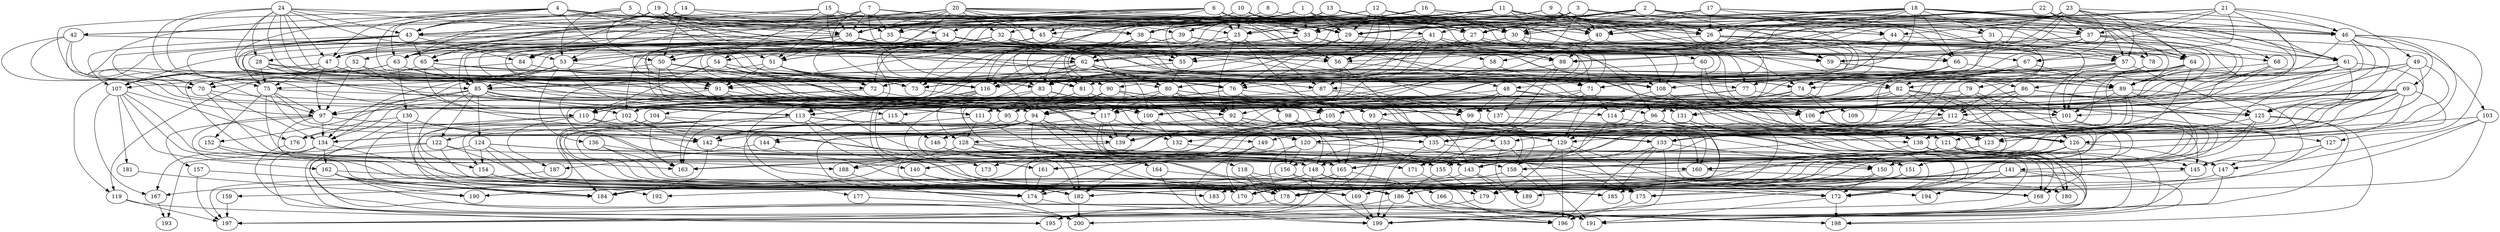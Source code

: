 // DAG automatically generated by daggen at Wed Apr 12 12:23:29 2017
// ./daggen --dot -n 200 --jump=3 --fat=0.6 --regularity=0.4 --density=0.4 
digraph G {
  1 [size="782757789696", alpha="0.06"]
  1 -> 27 [size ="679477248"]
  1 -> 28 [size ="679477248"]
  1 -> 29 [size ="679477248"]
  1 -> 30 [size ="679477248"]
  1 -> 33 [size ="679477248"]
  1 -> 38 [size ="679477248"]
  1 -> 39 [size ="679477248"]
  1 -> 44 [size ="679477248"]
  1 -> 46 [size ="679477248"]
  1 -> 47 [size ="679477248"]
  1 -> 75 [size ="679477248"]
  1 -> 82 [size ="679477248"]
  2 [size="8589934592", alpha="0.04"]
  2 -> 27 [size ="33554432"]
  2 -> 29 [size ="33554432"]
  2 -> 29 [size ="33554432"]
  2 -> 30 [size ="33554432"]
  2 -> 33 [size ="33554432"]
  2 -> 36 [size ="33554432"]
  2 -> 37 [size ="33554432"]
  2 -> 46 [size ="33554432"]
  2 -> 66 [size ="33554432"]
  2 -> 72 [size ="33554432"]
  2 -> 74 [size ="33554432"]
  2 -> 87 [size ="33554432"]
  3 [size="8589934592", alpha="0.12"]
  3 -> 26 [size ="33554432"]
  3 -> 27 [size ="33554432"]
  3 -> 29 [size ="33554432"]
  3 -> 30 [size ="33554432"]
  3 -> 33 [size ="33554432"]
  3 -> 40 [size ="33554432"]
  3 -> 43 [size ="33554432"]
  3 -> 58 [size ="33554432"]
  3 -> 63 [size ="33554432"]
  3 -> 64 [size ="33554432"]
  3 -> 89 [size ="33554432"]
  4 [size="177158859216", alpha="0.09"]
  4 -> 25 [size ="134217728"]
  4 -> 27 [size ="134217728"]
  4 -> 33 [size ="134217728"]
  4 -> 34 [size ="134217728"]
  4 -> 43 [size ="134217728"]
  4 -> 47 [size ="134217728"]
  4 -> 50 [size ="134217728"]
  4 -> 56 [size ="134217728"]
  4 -> 62 [size ="134217728"]
  4 -> 63 [size ="134217728"]
  4 -> 70 [size ="134217728"]
  4 -> 72 [size ="134217728"]
  4 -> 81 [size ="134217728"]
  5 [size="8252010320", alpha="0.04"]
  5 -> 36 [size ="134217728"]
  5 -> 38 [size ="134217728"]
  5 -> 42 [size ="134217728"]
  5 -> 43 [size ="134217728"]
  5 -> 53 [size ="134217728"]
  5 -> 67 [size ="134217728"]
  5 -> 71 [size ="134217728"]
  6 [size="68719476736", alpha="0.06"]
  6 -> 25 [size ="134217728"]
  6 -> 26 [size ="134217728"]
  6 -> 30 [size ="134217728"]
  6 -> 34 [size ="134217728"]
  6 -> 36 [size ="134217728"]
  6 -> 43 [size ="134217728"]
  6 -> 51 [size ="134217728"]
  6 -> 56 [size ="134217728"]
  6 -> 57 [size ="134217728"]
  6 -> 60 [size ="134217728"]
  6 -> 81 [size ="134217728"]
  7 [size="38288017012", alpha="0.12"]
  7 -> 30 [size ="75497472"]
  7 -> 33 [size ="75497472"]
  7 -> 35 [size ="75497472"]
  7 -> 36 [size ="75497472"]
  7 -> 39 [size ="75497472"]
  7 -> 40 [size ="75497472"]
  7 -> 51 [size ="75497472"]
  7 -> 70 [size ="75497472"]
  7 -> 73 [size ="75497472"]
  7 -> 81 [size ="75497472"]
  7 -> 90 [size ="75497472"]
  8 [size="8589934592", alpha="0.18"]
  8 -> 40 [size ="33554432"]
  8 -> 55 [size ="33554432"]
  8 -> 83 [size ="33554432"]
  9 [size="15160473258", alpha="0.11"]
  9 -> 25 [size ="301989888"]
  9 -> 26 [size ="301989888"]
  9 -> 31 [size ="301989888"]
  9 -> 32 [size ="301989888"]
  9 -> 40 [size ="301989888"]
  9 -> 48 [size ="301989888"]
  9 -> 59 [size ="301989888"]
  9 -> 66 [size ="301989888"]
  9 -> 73 [size ="301989888"]
  9 -> 91 [size ="301989888"]
  10 [size="15455862662", alpha="0.19"]
  10 -> 25 [size ="679477248"]
  10 -> 26 [size ="679477248"]
  10 -> 27 [size ="679477248"]
  10 -> 29 [size ="679477248"]
  10 -> 33 [size ="679477248"]
  10 -> 35 [size ="679477248"]
  10 -> 45 [size ="679477248"]
  10 -> 51 [size ="679477248"]
  11 [size="1073741824000", alpha="0.04"]
  11 -> 25 [size ="838860800"]
  11 -> 26 [size ="838860800"]
  11 -> 33 [size ="838860800"]
  11 -> 40 [size ="838860800"]
  11 -> 44 [size ="838860800"]
  11 -> 45 [size ="838860800"]
  11 -> 56 [size ="838860800"]
  11 -> 57 [size ="838860800"]
  11 -> 61 [size ="838860800"]
  11 -> 63 [size ="838860800"]
  11 -> 65 [size ="838860800"]
  11 -> 87 [size ="838860800"]
  12 [size="131054167296", alpha="0.11"]
  12 -> 29 [size ="134217728"]
  12 -> 36 [size ="134217728"]
  12 -> 37 [size ="134217728"]
  12 -> 56 [size ="134217728"]
  12 -> 59 [size ="134217728"]
  12 -> 75 [size ="134217728"]
  12 -> 76 [size ="134217728"]
  12 -> 77 [size ="134217728"]
  12 -> 83 [size ="134217728"]
  12 -> 84 [size ="134217728"]
  13 [size="3337357876", alpha="0.15"]
  13 -> 25 [size ="301989888"]
  13 -> 27 [size ="301989888"]
  13 -> 30 [size ="301989888"]
  13 -> 36 [size ="301989888"]
  13 -> 39 [size ="301989888"]
  13 -> 46 [size ="301989888"]
  13 -> 81 [size ="301989888"]
  13 -> 83 [size ="301989888"]
  14 [size="890861696762", alpha="0.03"]
  14 -> 30 [size ="838860800"]
  14 -> 36 [size ="838860800"]
  14 -> 50 [size ="838860800"]
  14 -> 53 [size ="838860800"]
  14 -> 63 [size ="838860800"]
  15 [size="782757789696", alpha="0.18"]
  15 -> 29 [size ="679477248"]
  15 -> 35 [size ="679477248"]
  15 -> 36 [size ="679477248"]
  15 -> 42 [size ="679477248"]
  15 -> 47 [size ="679477248"]
  15 -> 54 [size ="679477248"]
  15 -> 55 [size ="679477248"]
  15 -> 61 [size ="679477248"]
  16 [size="28991029248", alpha="0.13"]
  16 -> 26 [size ="75497472"]
  16 -> 30 [size ="75497472"]
  16 -> 33 [size ="75497472"]
  16 -> 36 [size ="75497472"]
  16 -> 38 [size ="75497472"]
  16 -> 82 [size ="75497472"]
  17 [size="782757789696", alpha="0.15"]
  17 -> 26 [size ="679477248"]
  17 -> 27 [size ="679477248"]
  17 -> 38 [size ="679477248"]
  17 -> 40 [size ="679477248"]
  17 -> 44 [size ="679477248"]
  17 -> 61 [size ="679477248"]
  17 -> 64 [size ="679477248"]
  18 [size="190928942676", alpha="0.05"]
  18 -> 26 [size ="134217728"]
  18 -> 27 [size ="134217728"]
  18 -> 30 [size ="134217728"]
  18 -> 31 [size ="134217728"]
  18 -> 38 [size ="134217728"]
  18 -> 40 [size ="134217728"]
  18 -> 41 [size ="134217728"]
  18 -> 46 [size ="134217728"]
  18 -> 55 [size ="134217728"]
  18 -> 57 [size ="134217728"]
  18 -> 64 [size ="134217728"]
  18 -> 66 [size ="134217728"]
  18 -> 68 [size ="134217728"]
  18 -> 70 [size ="134217728"]
  18 -> 78 [size ="134217728"]
  18 -> 88 [size ="134217728"]
  18 -> 89 [size ="134217728"]
  19 [size="97952994171", alpha="0.13"]
  19 -> 29 [size ="209715200"]
  19 -> 38 [size ="209715200"]
  19 -> 43 [size ="209715200"]
  19 -> 45 [size ="209715200"]
  19 -> 51 [size ="209715200"]
  19 -> 63 [size ="209715200"]
  19 -> 65 [size ="209715200"]
  19 -> 66 [size ="209715200"]
  19 -> 74 [size ="209715200"]
  19 -> 80 [size ="209715200"]
  19 -> 83 [size ="209715200"]
  19 -> 84 [size ="209715200"]
  20 [size="7179159896", alpha="0.06"]
  20 -> 29 [size ="679477248"]
  20 -> 32 [size ="679477248"]
  20 -> 33 [size ="679477248"]
  20 -> 35 [size ="679477248"]
  20 -> 36 [size ="679477248"]
  20 -> 38 [size ="679477248"]
  20 -> 41 [size ="679477248"]
  20 -> 43 [size ="679477248"]
  20 -> 45 [size ="679477248"]
  20 -> 47 [size ="679477248"]
  20 -> 50 [size ="679477248"]
  20 -> 65 [size ="679477248"]
  21 [size="8589934592", alpha="0.01"]
  21 -> 37 [size ="33554432"]
  21 -> 40 [size ="33554432"]
  21 -> 46 [size ="33554432"]
  21 -> 49 [size ="33554432"]
  21 -> 55 [size ="33554432"]
  21 -> 59 [size ="33554432"]
  21 -> 65 [size ="33554432"]
  21 -> 67 [size ="33554432"]
  21 -> 74 [size ="33554432"]
  22 [size="5294858848", alpha="0.07"]
  22 -> 30 [size ="301989888"]
  22 -> 37 [size ="301989888"]
  22 -> 46 [size ="301989888"]
  22 -> 47 [size ="301989888"]
  22 -> 50 [size ="301989888"]
  22 -> 57 [size ="301989888"]
  22 -> 61 [size ="301989888"]
  23 [size="231928233984", alpha="0.14"]
  23 -> 44 [size ="301989888"]
  23 -> 46 [size ="301989888"]
  23 -> 55 [size ="301989888"]
  23 -> 59 [size ="301989888"]
  23 -> 61 [size ="301989888"]
  23 -> 62 [size ="301989888"]
  23 -> 64 [size ="301989888"]
  23 -> 67 [size ="301989888"]
  23 -> 85 [size ="301989888"]
  23 -> 88 [size ="301989888"]
  24 [size="7736302522", alpha="0.19"]
  24 -> 27 [size ="33554432"]
  24 -> 28 [size ="33554432"]
  24 -> 43 [size ="33554432"]
  24 -> 47 [size ="33554432"]
  24 -> 62 [size ="33554432"]
  24 -> 73 [size ="33554432"]
  24 -> 74 [size ="33554432"]
  24 -> 83 [size ="33554432"]
  24 -> 85 [size ="33554432"]
  24 -> 87 [size ="33554432"]
  24 -> 88 [size ="33554432"]
  24 -> 91 [size ="33554432"]
  25 [size="8589934592", alpha="0.07"]
  25 -> 87 [size ="33554432"]
  25 -> 92 [size ="33554432"]
  25 -> 105 [size ="33554432"]
  25 -> 106 [size ="33554432"]
  25 -> 116 [size ="33554432"]
  25 -> 117 [size ="33554432"]
  26 [size="231928233984", alpha="0.17"]
  26 -> 53 [size ="301989888"]
  26 -> 57 [size ="301989888"]
  26 -> 59 [size ="301989888"]
  26 -> 64 [size ="301989888"]
  26 -> 71 [size ="301989888"]
  26 -> 79 [size ="301989888"]
  26 -> 116 [size ="301989888"]
  27 [size="3087995276", alpha="0.07"]
  27 -> 59 [size ="301989888"]
  27 -> 71 [size ="301989888"]
  27 -> 85 [size ="301989888"]
  27 -> 91 [size ="301989888"]
  27 -> 102 [size ="301989888"]
  28 [size="8589934592", alpha="0.04"]
  28 -> 75 [size ="33554432"]
  28 -> 89 [size ="33554432"]
  28 -> 102 [size ="33554432"]
  28 -> 108 [size ="33554432"]
  28 -> 116 [size ="33554432"]
  29 [size="20224272409", alpha="0.04"]
  29 -> 55 [size ="411041792"]
  29 -> 76 [size ="411041792"]
  29 -> 83 [size ="411041792"]
  29 -> 88 [size ="411041792"]
  29 -> 108 [size ="411041792"]
  30 [size="26101230384", alpha="0.08"]
  30 -> 50 [size ="838860800"]
  30 -> 62 [size ="838860800"]
  30 -> 66 [size ="838860800"]
  30 -> 112 [size ="838860800"]
  30 -> 117 [size ="838860800"]
  31 [size="264863892037", alpha="0.08"]
  31 -> 53 [size ="209715200"]
  31 -> 68 [size ="209715200"]
  31 -> 80 [size ="209715200"]
  31 -> 101 [size ="209715200"]
  32 [size="782757789696", alpha="0.18"]
  32 -> 53 [size ="679477248"]
  32 -> 54 [size ="679477248"]
  32 -> 62 [size ="679477248"]
  32 -> 63 [size ="679477248"]
  32 -> 78 [size ="679477248"]
  32 -> 84 [size ="679477248"]
  32 -> 88 [size ="679477248"]
  32 -> 94 [size ="679477248"]
  32 -> 106 [size ="679477248"]
  32 -> 113 [size ="679477248"]
  33 [size="8357168229", alpha="0.10"]
  33 -> 48 [size ="33554432"]
  33 -> 62 [size ="33554432"]
  33 -> 71 [size ="33554432"]
  33 -> 96 [size ="33554432"]
  33 -> 107 [size ="33554432"]
  34 [size="296370502587", alpha="0.19"]
  34 -> 50 [size ="209715200"]
  34 -> 52 [size ="209715200"]
  34 -> 55 [size ="209715200"]
  34 -> 59 [size ="209715200"]
  34 -> 72 [size ="209715200"]
  34 -> 77 [size ="209715200"]
  34 -> 82 [size ="209715200"]
  34 -> 95 [size ="209715200"]
  34 -> 99 [size ="209715200"]
  34 -> 102 [size ="209715200"]
  34 -> 108 [size ="209715200"]
  35 [size="1073741824000", alpha="0.00"]
  35 -> 56 [size ="838860800"]
  35 -> 58 [size ="838860800"]
  35 -> 105 [size ="838860800"]
  35 -> 117 [size ="838860800"]
  36 [size="458275360835", alpha="0.04"]
  36 -> 51 [size ="301989888"]
  36 -> 64 [size ="301989888"]
  36 -> 76 [size ="301989888"]
  36 -> 85 [size ="301989888"]
  36 -> 91 [size ="301989888"]
  36 -> 99 [size ="301989888"]
  36 -> 100 [size ="301989888"]
  36 -> 101 [size ="301989888"]
  36 -> 102 [size ="301989888"]
  36 -> 107 [size ="301989888"]
  36 -> 111 [size ="301989888"]
  37 [size="16953442160", alpha="0.12"]
  37 -> 47 [size ="536870912"]
  37 -> 62 [size ="536870912"]
  37 -> 73 [size ="536870912"]
  37 -> 76 [size ="536870912"]
  37 -> 89 [size ="536870912"]
  37 -> 103 [size ="536870912"]
  37 -> 106 [size ="536870912"]
  38 [size="1062838327748", alpha="0.04"]
  38 -> 62 [size ="679477248"]
  38 -> 73 [size ="679477248"]
  38 -> 92 [size ="679477248"]
  38 -> 99 [size ="679477248"]
  38 -> 116 [size ="679477248"]
  39 [size="158950557324", alpha="0.10"]
  39 -> 56 [size ="536870912"]
  39 -> 88 [size ="536870912"]
  39 -> 104 [size ="536870912"]
  39 -> 108 [size ="536870912"]
  39 -> 116 [size ="536870912"]
  40 [size="231928233984", alpha="0.10"]
  40 -> 88 [size ="301989888"]
  40 -> 113 [size ="301989888"]
  40 -> 114 [size ="301989888"]
  40 -> 116 [size ="301989888"]
  41 [size="1524132079", alpha="0.09"]
  41 -> 50 [size ="33554432"]
  41 -> 72 [size ="33554432"]
  41 -> 74 [size ="33554432"]
  41 -> 83 [size ="33554432"]
  41 -> 88 [size ="33554432"]
  41 -> 94 [size ="33554432"]
  41 -> 97 [size ="33554432"]
  41 -> 108 [size ="33554432"]
  42 [size="202447149909", alpha="0.09"]
  42 -> 53 [size ="301989888"]
  42 -> 70 [size ="301989888"]
  42 -> 97 [size ="301989888"]
  42 -> 111 [size ="301989888"]
  42 -> 113 [size ="301989888"]
  43 [size="82110557194", alpha="0.13"]
  43 -> 59 [size ="75497472"]
  43 -> 65 [size ="75497472"]
  43 -> 75 [size ="75497472"]
  43 -> 84 [size ="75497472"]
  43 -> 97 [size ="75497472"]
  43 -> 107 [size ="75497472"]
  43 -> 110 [size ="75497472"]
  43 -> 113 [size ="75497472"]
  44 [size="18690128560", alpha="0.06"]
  44 -> 56 [size ="411041792"]
  44 -> 89 [size ="411041792"]
  44 -> 90 [size ="411041792"]
  44 -> 106 [size ="411041792"]
  45 [size="703875217", alpha="0.18"]
  45 -> 70 [size ="33554432"]
  45 -> 72 [size ="33554432"]
  45 -> 96 [size ="33554432"]
  46 [size="4175733345", alpha="0.17"]
  46 -> 69 [size ="75497472"]
  46 -> 95 [size ="75497472"]
  46 -> 101 [size ="75497472"]
  46 -> 106 [size ="75497472"]
  46 -> 125 [size ="75497472"]
  46 -> 126 [size ="75497472"]
  46 -> 127 [size ="75497472"]
  47 [size="1073741824000", alpha="0.08"]
  47 -> 75 [size ="838860800"]
  47 -> 92 [size ="838860800"]
  47 -> 95 [size ="838860800"]
  47 -> 97 [size ="838860800"]
  47 -> 101 [size ="838860800"]
  47 -> 107 [size ="838860800"]
  48 [size="694934755892", alpha="0.14"]
  48 -> 99 [size ="536870912"]
  48 -> 100 [size ="536870912"]
  48 -> 101 [size ="536870912"]
  48 -> 102 [size ="536870912"]
  48 -> 123 [size ="536870912"]
  48 -> 126 [size ="536870912"]
  48 -> 140 [size ="536870912"]
  49 [size="12798913325", alpha="0.19"]
  49 -> 73 [size ="209715200"]
  49 -> 93 [size ="209715200"]
  49 -> 94 [size ="209715200"]
  49 -> 121 [size ="209715200"]
  49 -> 125 [size ="209715200"]
  49 -> 126 [size ="209715200"]
  50 [size="128489440572", alpha="0.09"]
  50 -> 73 [size ="134217728"]
  50 -> 94 [size ="134217728"]
  50 -> 114 [size ="134217728"]
  50 -> 117 [size ="134217728"]
  50 -> 119 [size ="134217728"]
  50 -> 126 [size ="134217728"]
  50 -> 131 [size ="134217728"]
  51 [size="68719476736", alpha="0.18"]
  51 -> 72 [size ="134217728"]
  51 -> 91 [size ="134217728"]
  51 -> 106 [size ="134217728"]
  51 -> 116 [size ="134217728"]
  51 -> 125 [size ="134217728"]
  51 -> 134 [size ="134217728"]
  52 [size="25151807847", alpha="0.13"]
  52 -> 91 [size ="411041792"]
  52 -> 97 [size ="411041792"]
  52 -> 119 [size ="411041792"]
  52 -> 139 [size ="411041792"]
  53 [size="886095469", alpha="0.07"]
  53 -> 73 [size ="75497472"]
  53 -> 85 [size ="75497472"]
  53 -> 115 [size ="75497472"]
  53 -> 134 [size ="75497472"]
  53 -> 136 [size ="75497472"]
  54 [size="39602241028", alpha="0.16"]
  54 -> 72 [size ="838860800"]
  54 -> 83 [size ="838860800"]
  54 -> 87 [size ="838860800"]
  54 -> 93 [size ="838860800"]
  54 -> 110 [size ="838860800"]
  54 -> 120 [size ="838860800"]
  55 [size="190634429170", alpha="0.02"]
  55 -> 80 [size ="209715200"]
  55 -> 97 [size ="209715200"]
  55 -> 110 [size ="209715200"]
  56 [size="68719476736", alpha="0.14"]
  56 -> 71 [size ="134217728"]
  56 -> 95 [size ="134217728"]
  56 -> 135 [size ="134217728"]
  57 [size="108525052135", alpha="0.08"]
  57 -> 99 [size ="75497472"]
  57 -> 102 [size ="75497472"]
  57 -> 108 [size ="75497472"]
  57 -> 125 [size ="75497472"]
  57 -> 126 [size ="75497472"]
  57 -> 135 [size ="75497472"]
  58 [size="92498461436", alpha="0.16"]
  58 -> 92 [size ="301989888"]
  58 -> 126 [size ="301989888"]
  59 [size="1073741824000", alpha="0.11"]
  59 -> 86 [size ="838860800"]
  59 -> 89 [size ="838860800"]
  60 [size="782757789696", alpha="0.01"]
  60 -> 72 [size ="679477248"]
  60 -> 126 [size ="679477248"]
  60 -> 138 [size ="679477248"]
  61 [size="1073741824000", alpha="0.17"]
  61 -> 80 [size ="838860800"]
  61 -> 93 [size ="838860800"]
  61 -> 105 [size ="838860800"]
  61 -> 117 [size ="838860800"]
  61 -> 123 [size ="838860800"]
  61 -> 125 [size ="838860800"]
  61 -> 131 [size ="838860800"]
  61 -> 138 [size ="838860800"]
  62 [size="11822999992", alpha="0.19"]
  62 -> 74 [size ="301989888"]
  62 -> 80 [size ="301989888"]
  62 -> 83 [size ="301989888"]
  62 -> 85 [size ="301989888"]
  62 -> 100 [size ="301989888"]
  62 -> 112 [size ="301989888"]
  62 -> 116 [size ="301989888"]
  62 -> 128 [size ="301989888"]
  62 -> 133 [size ="301989888"]
  63 [size="1986852950", alpha="0.07"]
  63 -> 70 [size ="33554432"]
  63 -> 100 [size ="33554432"]
  63 -> 107 [size ="33554432"]
  63 -> 130 [size ="33554432"]
  63 -> 133 [size ="33554432"]
  64 [size="8589934592", alpha="0.04"]
  64 -> 82 [size ="33554432"]
  64 -> 86 [size ="33554432"]
  64 -> 89 [size ="33554432"]
  64 -> 105 [size ="33554432"]
  64 -> 113 [size ="33554432"]
  64 -> 120 [size ="33554432"]
  64 -> 123 [size ="33554432"]
  64 -> 132 [size ="33554432"]
  65 [size="795395250832", alpha="0.07"]
  65 -> 76 [size ="679477248"]
  65 -> 85 [size ="679477248"]
  65 -> 91 [size ="679477248"]
  65 -> 107 [size ="679477248"]
  65 -> 110 [size ="679477248"]
  66 [size="450751140580", alpha="0.14"]
  66 -> 71 [size ="536870912"]
  66 -> 74 [size ="536870912"]
  66 -> 81 [size ="536870912"]
  66 -> 89 [size ="536870912"]
  66 -> 128 [size ="536870912"]
  67 [size="134217728000", alpha="0.05"]
  67 -> 74 [size ="209715200"]
  67 -> 77 [size ="209715200"]
  67 -> 89 [size ="209715200"]
  67 -> 100 [size ="209715200"]
  67 -> 108 [size ="209715200"]
  68 [size="19683523262", alpha="0.13"]
  68 -> 73 [size ="536870912"]
  68 -> 106 [size ="536870912"]
  68 -> 133 [size ="536870912"]
  69 [size="134217728000", alpha="0.17"]
  69 -> 96 [size ="209715200"]
  69 -> 106 [size ="209715200"]
  69 -> 110 [size ="209715200"]
  69 -> 112 [size ="209715200"]
  69 -> 129 [size ="209715200"]
  69 -> 134 [size ="209715200"]
  69 -> 138 [size ="209715200"]
  69 -> 143 [size ="209715200"]
  69 -> 148 [size ="209715200"]
  69 -> 160 [size ="209715200"]
  69 -> 161 [size ="209715200"]
  69 -> 165 [size ="209715200"]
  70 [size="68719476736", alpha="0.06"]
  70 -> 105 [size ="134217728"]
  70 -> 134 [size ="134217728"]
  70 -> 148 [size ="134217728"]
  71 [size="28991029248", alpha="0.04"]
  71 -> 113 [size ="75497472"]
  71 -> 114 [size ="75497472"]
  71 -> 129 [size ="75497472"]
  71 -> 155 [size ="75497472"]
  71 -> 156 [size ="75497472"]
  72 [size="464880221613", alpha="0.09"]
  72 -> 131 [size ="411041792"]
  72 -> 134 [size ="411041792"]
  72 -> 163 [size ="411041792"]
  73 [size="28628639448", alpha="0.00"]
  73 -> 139 [size ="134217728"]
  74 [size="231928233984", alpha="0.16"]
  74 -> 99 [size ="301989888"]
  74 -> 109 [size ="301989888"]
  74 -> 131 [size ="301989888"]
  74 -> 141 [size ="301989888"]
  74 -> 163 [size ="301989888"]
  75 [size="4544251786", alpha="0.08"]
  75 -> 97 [size ="536870912"]
  75 -> 106 [size ="536870912"]
  75 -> 135 [size ="536870912"]
  75 -> 142 [size ="536870912"]
  75 -> 152 [size ="536870912"]
  75 -> 165 [size ="536870912"]
  76 [size="231928233984", alpha="0.17"]
  76 -> 92 [size ="301989888"]
  76 -> 98 [size ="301989888"]
  76 -> 111 [size ="301989888"]
  76 -> 142 [size ="301989888"]
  76 -> 143 [size ="301989888"]
  76 -> 165 [size ="301989888"]
  77 [size="1073741824000", alpha="0.05"]
  77 -> 113 [size ="838860800"]
  77 -> 125 [size ="838860800"]
  77 -> 129 [size ="838860800"]
  78 [size="686128341006", alpha="0.18"]
  78 -> 101 [size ="679477248"]
  78 -> 153 [size ="679477248"]
  79 [size="134217728000", alpha="0.01"]
  79 -> 100 [size ="209715200"]
  79 -> 105 [size ="209715200"]
  79 -> 129 [size ="209715200"]
  79 -> 145 [size ="209715200"]
  79 -> 150 [size ="209715200"]
  80 [size="667779607925", alpha="0.02"]
  80 -> 92 [size ="679477248"]
  80 -> 93 [size ="679477248"]
  80 -> 94 [size ="679477248"]
  80 -> 99 [size ="679477248"]
  80 -> 117 [size ="679477248"]
  80 -> 155 [size ="679477248"]
  80 -> 165 [size ="679477248"]
  81 [size="168121546588", alpha="0.20"]
  81 -> 93 [size ="301989888"]
  81 -> 115 [size ="301989888"]
  81 -> 117 [size ="301989888"]
  81 -> 123 [size ="301989888"]
  81 -> 165 [size ="301989888"]
  82 [size="98111087556", alpha="0.17"]
  82 -> 99 [size ="75497472"]
  82 -> 100 [size ="75497472"]
  82 -> 111 [size ="75497472"]
  82 -> 112 [size ="75497472"]
  82 -> 126 [size ="75497472"]
  82 -> 127 [size ="75497472"]
  82 -> 150 [size ="75497472"]
  83 [size="37199620107", alpha="0.08"]
  83 -> 94 [size ="679477248"]
  83 -> 105 [size ="679477248"]
  83 -> 133 [size ="679477248"]
  83 -> 147 [size ="679477248"]
  83 -> 155 [size ="679477248"]
  83 -> 161 [size ="679477248"]
  84 [size="28991029248", alpha="0.03"]
  84 -> 92 [size ="75497472"]
  84 -> 99 [size ="75497472"]
  84 -> 148 [size ="75497472"]
  85 [size="1408875924807", alpha="0.15"]
  85 -> 95 [size ="838860800"]
  85 -> 97 [size ="838860800"]
  85 -> 113 [size ="838860800"]
  85 -> 122 [size ="838860800"]
  85 -> 124 [size ="838860800"]
  85 -> 126 [size ="838860800"]
  85 -> 143 [size ="838860800"]
  85 -> 152 [size ="838860800"]
  85 -> 154 [size ="838860800"]
  86 [size="231928233984", alpha="0.18"]
  86 -> 111 [size ="301989888"]
  86 -> 112 [size ="301989888"]
  86 -> 125 [size ="301989888"]
  86 -> 133 [size ="301989888"]
  86 -> 145 [size ="301989888"]
  86 -> 149 [size ="301989888"]
  87 [size="38110970134", alpha="0.18"]
  87 -> 110 [size ="33554432"]
  87 -> 133 [size ="33554432"]
  87 -> 160 [size ="33554432"]
  88 [size="99026644944", alpha="0.17"]
  88 -> 110 [size ="134217728"]
  88 -> 137 [size ="134217728"]
  88 -> 142 [size ="134217728"]
  89 [size="152456643991", alpha="0.16"]
  89 -> 94 [size ="411041792"]
  89 -> 101 [size ="411041792"]
  89 -> 133 [size ="411041792"]
  89 -> 147 [size ="411041792"]
  89 -> 148 [size ="411041792"]
  89 -> 150 [size ="411041792"]
  90 [size="36156923475", alpha="0.17"]
  90 -> 94 [size ="838860800"]
  90 -> 97 [size ="838860800"]
  90 -> 106 [size ="838860800"]
  90 -> 111 [size ="838860800"]
  90 -> 113 [size ="838860800"]
  90 -> 120 [size ="838860800"]
  90 -> 125 [size ="838860800"]
  90 -> 137 [size ="838860800"]
  91 [size="231928233984", alpha="0.12"]
  91 -> 100 [size ="301989888"]
  91 -> 105 [size ="301989888"]
  91 -> 110 [size ="301989888"]
  91 -> 149 [size ="301989888"]
  92 [size="68719476736", alpha="0.06"]
  92 -> 129 [size ="134217728"]
  92 -> 144 [size ="134217728"]
  92 -> 148 [size ="134217728"]
  92 -> 150 [size ="134217728"]
  92 -> 180 [size ="134217728"]
  93 [size="130648246542", alpha="0.20"]
  93 -> 158 [size ="301989888"]
  93 -> 169 [size ="301989888"]
  94 [size="1582901010", alpha="0.03"]
  94 -> 129 [size ="33554432"]
  94 -> 134 [size ="33554432"]
  94 -> 143 [size ="33554432"]
  94 -> 146 [size ="33554432"]
  94 -> 150 [size ="33554432"]
  94 -> 160 [size ="33554432"]
  94 -> 174 [size ="33554432"]
  94 -> 177 [size ="33554432"]
  95 [size="231928233984", alpha="0.16"]
  95 -> 133 [size ="301989888"]
  95 -> 135 [size ="301989888"]
  95 -> 153 [size ="301989888"]
  95 -> 169 [size ="301989888"]
  95 -> 170 [size ="301989888"]
  96 [size="28991029248", alpha="0.17"]
  96 -> 120 [size ="75497472"]
  96 -> 135 [size ="75497472"]
  96 -> 143 [size ="75497472"]
  96 -> 145 [size ="75497472"]
  96 -> 172 [size ="75497472"]
  96 -> 182 [size ="75497472"]
  97 [size="28991029248", alpha="0.02"]
  97 -> 123 [size ="75497472"]
  97 -> 134 [size ="75497472"]
  97 -> 157 [size ="75497472"]
  97 -> 174 [size ="75497472"]
  97 -> 178 [size ="75497472"]
  98 [size="941603214", alpha="0.11"]
  98 -> 138 [size ="33554432"]
  98 -> 174 [size ="33554432"]
  98 -> 178 [size ="33554432"]
  99 [size="68719476736", alpha="0.13"]
  99 -> 151 [size ="134217728"]
  99 -> 160 [size ="134217728"]
  99 -> 171 [size ="134217728"]
  100 [size="640137147655", alpha="0.02"]
  100 -> 132 [size ="411041792"]
  100 -> 139 [size ="411041792"]
  100 -> 156 [size ="411041792"]
  101 [size="8589934592", alpha="0.04"]
  101 -> 139 [size ="33554432"]
  101 -> 151 [size ="33554432"]
  101 -> 185 [size ="33554432"]
  102 [size="668375781099", alpha="0.03"]
  102 -> 142 [size ="411041792"]
  102 -> 143 [size ="411041792"]
  102 -> 184 [size ="411041792"]
  103 [size="782757789696", alpha="0.00"]
  103 -> 123 [size ="679477248"]
  103 -> 147 [size ="679477248"]
  103 -> 169 [size ="679477248"]
  103 -> 175 [size ="679477248"]
  104 [size="8025708990", alpha="0.11"]
  104 -> 129 [size ="209715200"]
  104 -> 154 [size ="209715200"]
  104 -> 163 [size ="209715200"]
  104 -> 165 [size ="209715200"]
  104 -> 183 [size ="209715200"]
  105 [size="1073741824000", alpha="0.01"]
  105 -> 139 [size ="838860800"]
  105 -> 158 [size ="838860800"]
  105 -> 172 [size ="838860800"]
  105 -> 174 [size ="838860800"]
  105 -> 184 [size ="838860800"]
  106 [size="945425292742", alpha="0.05"]
  106 -> 126 [size ="838860800"]
  106 -> 182 [size ="838860800"]
  106 -> 189 [size ="838860800"]
  107 [size="35102521508", alpha="0.09"]
  107 -> 140 [size ="679477248"]
  107 -> 162 [size ="679477248"]
  107 -> 163 [size ="679477248"]
  107 -> 167 [size ="679477248"]
  107 -> 176 [size ="679477248"]
  107 -> 181 [size ="679477248"]
  108 [size="28930464308", alpha="0.17"]
  108 -> 131 [size ="536870912"]
  108 -> 138 [size ="536870912"]
  108 -> 182 [size ="536870912"]
  109 [size="838282664541", alpha="0.09"]
  110 [size="549755813888", alpha="0.10"]
  110 -> 129 [size ="536870912"]
  110 -> 135 [size ="536870912"]
  110 -> 143 [size ="536870912"]
  110 -> 182 [size ="536870912"]
  110 -> 184 [size ="536870912"]
  110 -> 187 [size ="536870912"]
  111 [size="19036111210", alpha="0.02"]
  111 -> 128 [size ="536870912"]
  111 -> 142 [size ="536870912"]
  111 -> 160 [size ="536870912"]
  112 [size="1006675004", alpha="0.00"]
  112 -> 135 [size ="33554432"]
  112 -> 146 [size ="33554432"]
  112 -> 148 [size ="33554432"]
  112 -> 165 [size ="33554432"]
  112 -> 170 [size ="33554432"]
  112 -> 186 [size ="33554432"]
  112 -> 188 [size ="33554432"]
  113 [size="21462176647", alpha="0.18"]
  113 -> 121 [size ="838860800"]
  113 -> 122 [size ="838860800"]
  113 -> 135 [size ="838860800"]
  113 -> 159 [size ="838860800"]
  113 -> 161 [size ="838860800"]
  113 -> 163 [size ="838860800"]
  113 -> 176 [size ="838860800"]
  113 -> 186 [size ="838860800"]
  114 [size="1074151270188", alpha="0.14"]
  114 -> 143 [size ="838860800"]
  114 -> 183 [size ="838860800"]
  115 [size="231928233984", alpha="0.04"]
  115 -> 144 [size ="301989888"]
  115 -> 146 [size ="301989888"]
  116 [size="782757789696", alpha="0.13"]
  116 -> 163 [size ="679477248"]
  116 -> 173 [size ="679477248"]
  116 -> 183 [size ="679477248"]
  116 -> 184 [size ="679477248"]
  116 -> 186 [size ="679477248"]
  117 [size="86320731481", alpha="0.03"]
  117 -> 118 [size ="301989888"]
  117 -> 132 [size ="301989888"]
  117 -> 139 [size ="301989888"]
  117 -> 178 [size ="301989888"]
  117 -> 182 [size ="301989888"]
  118 [size="134217728000", alpha="0.03"]
  118 -> 178 [size ="209715200"]
  118 -> 185 [size ="209715200"]
  118 -> 198 [size ="209715200"]
  119 [size="27314138364", alpha="0.03"]
  119 -> 195 [size ="75497472"]
  119 -> 197 [size ="75497472"]
  120 [size="231928233984", alpha="0.10"]
  120 -> 156 [size ="301989888"]
  120 -> 161 [size ="301989888"]
  120 -> 175 [size ="301989888"]
  120 -> 178 [size ="301989888"]
  121 [size="1862875471", alpha="0.03"]
  121 -> 165 [size ="75497472"]
  121 -> 168 [size ="75497472"]
  121 -> 170 [size ="75497472"]
  121 -> 180 [size ="75497472"]
  121 -> 190 [size ="75497472"]
  121 -> 196 [size ="75497472"]
  121 -> 200 [size ="75497472"]
  122 [size="28493810081", alpha="0.10"]
  122 -> 148 [size ="33554432"]
  122 -> 170 [size ="33554432"]
  122 -> 172 [size ="33554432"]
  122 -> 193 [size ="33554432"]
  122 -> 200 [size ="33554432"]
  123 [size="368293445632", alpha="0.09"]
  123 -> 155 [size ="411041792"]
  123 -> 158 [size ="411041792"]
  123 -> 163 [size ="411041792"]
  124 [size="34832421012", alpha="0.06"]
  124 -> 148 [size ="679477248"]
  124 -> 154 [size ="679477248"]
  124 -> 168 [size ="679477248"]
  124 -> 171 [size ="679477248"]
  124 -> 182 [size ="679477248"]
  124 -> 200 [size ="679477248"]
  125 [size="782757789696", alpha="0.05"]
  125 -> 148 [size ="679477248"]
  125 -> 151 [size ="679477248"]
  125 -> 191 [size ="679477248"]
  125 -> 192 [size ="679477248"]
  125 -> 198 [size ="679477248"]
  126 [size="8450454074", alpha="0.20"]
  126 -> 147 [size ="679477248"]
  126 -> 160 [size ="679477248"]
  126 -> 168 [size ="679477248"]
  126 -> 169 [size ="679477248"]
  126 -> 170 [size ="679477248"]
  126 -> 171 [size ="679477248"]
  126 -> 172 [size ="679477248"]
  127 [size="28991029248", alpha="0.15"]
  127 -> 145 [size ="75497472"]
  127 -> 186 [size ="75497472"]
  128 [size="210347705434", alpha="0.15"]
  128 -> 145 [size ="301989888"]
  128 -> 158 [size ="301989888"]
  128 -> 164 [size ="301989888"]
  128 -> 169 [size ="301989888"]
  128 -> 174 [size ="301989888"]
  128 -> 182 [size ="301989888"]
  128 -> 188 [size ="301989888"]
  129 [size="368293445632", alpha="0.13"]
  129 -> 155 [size ="411041792"]
  129 -> 168 [size ="411041792"]
  129 -> 175 [size ="411041792"]
  129 -> 179 [size ="411041792"]
  129 -> 196 [size ="411041792"]
  130 [size="28991029248", alpha="0.15"]
  130 -> 142 [size ="75497472"]
  130 -> 155 [size ="75497472"]
  130 -> 174 [size ="75497472"]
  130 -> 176 [size ="75497472"]
  130 -> 191 [size ="75497472"]
  131 [size="1041124789692", alpha="0.13"]
  131 -> 168 [size ="679477248"]
  131 -> 170 [size ="679477248"]
  131 -> 180 [size ="679477248"]
  131 -> 196 [size ="679477248"]
  132 [size="14427883488", alpha="0.10"]
  132 -> 172 [size ="536870912"]
  132 -> 173 [size ="536870912"]
  133 [size="231928233984", alpha="0.07"]
  133 -> 143 [size ="301989888"]
  133 -> 150 [size ="301989888"]
  133 -> 185 [size ="301989888"]
  133 -> 196 [size ="301989888"]
  133 -> 199 [size ="301989888"]
  134 [size="109159247339", alpha="0.14"]
  134 -> 162 [size ="301989888"]
  134 -> 167 [size ="301989888"]
  134 -> 172 [size ="301989888"]
  134 -> 196 [size ="301989888"]
  135 [size="493095818956", alpha="0.05"]
  135 -> 151 [size ="536870912"]
  135 -> 199 [size ="536870912"]
  136 [size="782757789696", alpha="0.10"]
  136 -> 171 [size ="679477248"]
  136 -> 172 [size ="679477248"]
  136 -> 175 [size ="679477248"]
  137 [size="7932593516", alpha="0.10"]
  137 -> 197 [size ="134217728"]
  138 [size="549755813888", alpha="0.10"]
  138 -> 158 [size ="536870912"]
  138 -> 172 [size ="536870912"]
  138 -> 196 [size ="536870912"]
  139 [size="63612132638", alpha="0.18"]
  139 -> 184 [size ="75497472"]
  140 [size="10713838658", alpha="0.07"]
  140 -> 170 [size ="679477248"]
  140 -> 183 [size ="679477248"]
  141 [size="115516642458", alpha="0.01"]
  141 -> 179 [size ="301989888"]
  141 -> 184 [size ="301989888"]
  141 -> 186 [size ="301989888"]
  141 -> 191 [size ="301989888"]
  141 -> 194 [size ="301989888"]
  141 -> 198 [size ="301989888"]
  142 [size="1491277299", alpha="0.20"]
  142 -> 179 [size ="134217728"]
  142 -> 184 [size ="134217728"]
  143 [size="5225022159", alpha="0.08"]
  143 -> 178 [size ="301989888"]
  143 -> 189 [size ="301989888"]
  143 -> 191 [size ="301989888"]
  144 [size="782757789696", alpha="0.03"]
  144 -> 182 [size ="679477248"]
  144 -> 187 [size ="679477248"]
  145 [size="16113714416", alpha="0.17"]
  145 -> 178 [size ="75497472"]
  145 -> 200 [size ="75497472"]
  146 [size="12675623769", alpha="0.11"]
  146 -> 169 [size ="209715200"]
  146 -> 178 [size ="209715200"]
  147 [size="8100670776", alpha="0.06"]
  147 -> 178 [size ="209715200"]
  147 -> 191 [size ="209715200"]
  148 [size="549755813888", alpha="0.05"]
  148 -> 168 [size ="536870912"]
  148 -> 174 [size ="536870912"]
  148 -> 184 [size ="536870912"]
  148 -> 195 [size ="536870912"]
  148 -> 198 [size ="536870912"]
  149 [size="24127670903", alpha="0.04"]
  149 -> 170 [size ="838860800"]
  149 -> 199 [size ="838860800"]
  150 [size="324257934611", alpha="0.19"]
  150 -> 172 [size ="209715200"]
  150 -> 186 [size ="209715200"]
  151 [size="28991029248", alpha="0.20"]
  151 -> 175 [size ="75497472"]
  151 -> 182 [size ="75497472"]
  151 -> 185 [size ="75497472"]
  151 -> 199 [size ="75497472"]
  152 [size="286534058824", alpha="0.17"]
  152 -> 170 [size ="536870912"]
  152 -> 188 [size ="536870912"]
  153 [size="7243389802", alpha="0.12"]
  153 -> 171 [size ="134217728"]
  153 -> 189 [size ="134217728"]
  153 -> 191 [size ="134217728"]
  154 [size="5829568840", alpha="0.04"]
  154 -> 182 [size ="536870912"]
  154 -> 186 [size ="536870912"]
  155 [size="16903038588", alpha="0.06"]
  155 -> 179 [size ="411041792"]
  155 -> 186 [size ="411041792"]
  156 [size="134217728000", alpha="0.08"]
  156 -> 186 [size ="209715200"]
  156 -> 190 [size ="209715200"]
  156 -> 199 [size ="209715200"]
  157 [size="231928233984", alpha="0.19"]
  157 -> 184 [size ="301989888"]
  157 -> 197 [size ="301989888"]
  158 [size="27155072172", alpha="0.18"]
  158 -> 174 [size ="536870912"]
  158 -> 183 [size ="536870912"]
  158 -> 195 [size ="536870912"]
  159 [size="1689578736", alpha="0.17"]
  159 -> 197 [size ="75497472"]
  160 [size="75981132306", alpha="0.15"]
  160 -> 167 [size ="301989888"]
  160 -> 180 [size ="301989888"]
  161 [size="19298305072", alpha="0.12"]
  161 -> 174 [size ="679477248"]
  162 [size="174659907867", alpha="0.00"]
  162 -> 184 [size ="209715200"]
  162 -> 185 [size ="209715200"]
  162 -> 190 [size ="209715200"]
  162 -> 192 [size ="209715200"]
  162 -> 200 [size ="209715200"]
  163 [size="8589934592", alpha="0.09"]
  164 [size="11174063788", alpha="0.19"]
  164 -> 194 [size ="209715200"]
  164 -> 199 [size ="209715200"]
  165 [size="13379552952", alpha="0.06"]
  165 -> 166 [size ="411041792"]
  165 -> 169 [size ="411041792"]
  165 -> 170 [size ="411041792"]
  165 -> 183 [size ="411041792"]
  165 -> 195 [size ="411041792"]
  166 [size="3922200214", alpha="0.08"]
  166 -> 196 [size ="75497472"]
  167 [size="9296537948", alpha="0.10"]
  167 -> 193 [size ="33554432"]
  168 [size="4418387228", alpha="0.19"]
  168 -> 199 [size ="75497472"]
  169 [size="68719476736", alpha="0.14"]
  169 -> 199 [size ="134217728"]
  170 [size="1023949728", alpha="0.01"]
  171 [size="549755813888", alpha="0.03"]
  171 -> 191 [size ="536870912"]
  172 [size="548277472337", alpha="0.07"]
  172 -> 191 [size ="679477248"]
  172 -> 198 [size ="679477248"]
  173 [size="1113555686991", alpha="0.01"]
  174 [size="31211757588", alpha="0.16"]
  174 -> 196 [size ="536870912"]
  175 [size="1073741824000", alpha="0.02"]
  175 -> 196 [size ="838860800"]
  176 [size="11965292626", alpha="0.16"]
  176 -> 195 [size ="301989888"]
  177 [size="3382235889", alpha="0.03"]
  177 -> 191 [size ="75497472"]
  178 [size="13550075795", alpha="0.15"]
  178 -> 197 [size ="33554432"]
  179 [size="3864197195", alpha="0.20"]
  179 -> 197 [size ="75497472"]
  180 [size="111070372792", alpha="0.00"]
  181 [size="1073741824000", alpha="0.14"]
  181 -> 190 [size ="838860800"]
  182 [size="1073741824000", alpha="0.18"]
  182 -> 200 [size ="838860800"]
  183 [size="28991029248", alpha="0.13"]
  184 [size="2628126497", alpha="0.10"]
  185 [size="549755813888", alpha="0.16"]
  186 [size="100734091995", alpha="0.06"]
  186 -> 195 [size ="75497472"]
  186 -> 196 [size ="75497472"]
  186 -> 199 [size ="75497472"]
  187 [size="368293445632", alpha="0.17"]
  187 -> 197 [size ="411041792"]
  188 [size="13348554765", alpha="0.08"]
  188 -> 200 [size ="301989888"]
  189 [size="822277298128", alpha="0.13"]
  190 [size="224320765446", alpha="0.10"]
  191 [size="298587355501", alpha="0.17"]
  192 [size="451266060667", alpha="0.08"]
  193 [size="368293445632", alpha="0.14"]
  194 [size="1073741824000", alpha="0.11"]
  195 [size="28991029248", alpha="0.13"]
  196 [size="18237849969", alpha="0.13"]
  197 [size="1405472385", alpha="0.11"]
  198 [size="985676142890", alpha="0.06"]
  199 [size="134217728000", alpha="0.01"]
  200 [size="782757789696", alpha="0.08"]
}
